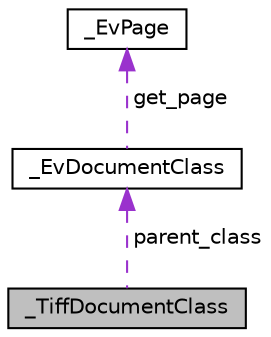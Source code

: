 digraph "_TiffDocumentClass"
{
  edge [fontname="Helvetica",fontsize="10",labelfontname="Helvetica",labelfontsize="10"];
  node [fontname="Helvetica",fontsize="10",shape=record];
  Node1 [label="_TiffDocumentClass",height=0.2,width=0.4,color="black", fillcolor="grey75", style="filled" fontcolor="black"];
  Node2 -> Node1 [dir="back",color="darkorchid3",fontsize="10",style="dashed",label=" parent_class" ,fontname="Helvetica"];
  Node2 [label="_EvDocumentClass",height=0.2,width=0.4,color="black", fillcolor="white", style="filled",URL="$d4/dd3/struct__EvDocumentClass.html"];
  Node3 -> Node2 [dir="back",color="darkorchid3",fontsize="10",style="dashed",label=" get_page" ,fontname="Helvetica"];
  Node3 [label="_EvPage",height=0.2,width=0.4,color="black", fillcolor="white", style="filled",URL="$dd/dcb/struct__EvPage.html"];
}
